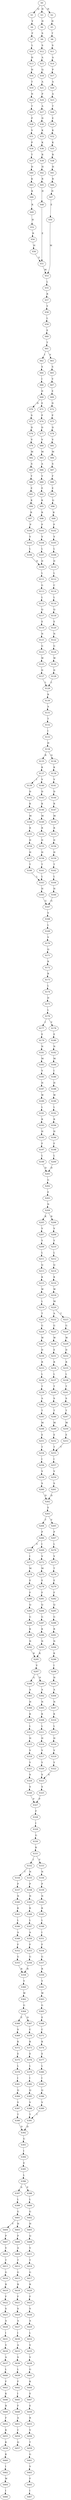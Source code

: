 strict digraph  {
	S0 -> S1 [ label = Q ];
	S0 -> S2 [ label = H ];
	S0 -> S3 [ label = H ];
	S1 -> S4 [ label = V ];
	S2 -> S5 [ label = H ];
	S3 -> S6 [ label = H ];
	S4 -> S7 [ label = F ];
	S5 -> S8 [ label = T ];
	S6 -> S9 [ label = S ];
	S7 -> S10 [ label = L ];
	S8 -> S11 [ label = S ];
	S9 -> S12 [ label = S ];
	S10 -> S13 [ label = H ];
	S11 -> S14 [ label = A ];
	S12 -> S15 [ label = A ];
	S13 -> S16 [ label = H ];
	S14 -> S17 [ label = P ];
	S15 -> S18 [ label = Q ];
	S16 -> S19 [ label = T ];
	S17 -> S20 [ label = A ];
	S18 -> S21 [ label = A ];
	S19 -> S22 [ label = N ];
	S20 -> S23 [ label = A ];
	S21 -> S24 [ label = P ];
	S22 -> S25 [ label = T ];
	S23 -> S26 [ label = T ];
	S24 -> S27 [ label = A ];
	S25 -> S28 [ label = P ];
	S26 -> S29 [ label = E ];
	S27 -> S30 [ label = D ];
	S28 -> S31 [ label = V ];
	S29 -> S32 [ label = K ];
	S30 -> S33 [ label = K ];
	S31 -> S34 [ label = P ];
	S32 -> S35 [ label = K ];
	S33 -> S36 [ label = K ];
	S34 -> S37 [ label = T ];
	S35 -> S38 [ label = R ];
	S36 -> S39 [ label = R ];
	S37 -> S40 [ label = D ];
	S38 -> S41 [ label = H ];
	S39 -> S42 [ label = H ];
	S40 -> S43 [ label = K ];
	S41 -> S44 [ label = R ];
	S42 -> S45 [ label = R ];
	S43 -> S46 [ label = K ];
	S44 -> S47 [ label = H ];
	S45 -> S48 [ label = H ];
	S46 -> S49 [ label = R ];
	S47 -> S50 [ label = E ];
	S48 -> S51 [ label = E ];
	S49 -> S52 [ label = H ];
	S50 -> S53 [ label = M ];
	S51 -> S53 [ label = M ];
	S52 -> S54 [ label = R ];
	S53 -> S55 [ label = L ];
	S54 -> S56 [ label = H ];
	S55 -> S57 [ label = R ];
	S56 -> S51 [ label = E ];
	S57 -> S58 [ label = Y ];
	S58 -> S59 [ label = L ];
	S59 -> S60 [ label = E ];
	S60 -> S61 [ label = T ];
	S61 -> S62 [ label = I ];
	S61 -> S63 [ label = V ];
	S62 -> S64 [ label = S ];
	S63 -> S65 [ label = S ];
	S64 -> S66 [ label = I ];
	S65 -> S67 [ label = V ];
	S66 -> S68 [ label = D ];
	S67 -> S69 [ label = E ];
	S68 -> S70 [ label = D ];
	S68 -> S71 [ label = E ];
	S69 -> S72 [ label = D ];
	S70 -> S73 [ label = S ];
	S71 -> S74 [ label = P ];
	S72 -> S75 [ label = P ];
	S73 -> S76 [ label = D ];
	S74 -> S77 [ label = D ];
	S75 -> S78 [ label = D ];
	S76 -> S79 [ label = V ];
	S77 -> S80 [ label = V ];
	S78 -> S81 [ label = V ];
	S79 -> S82 [ label = M ];
	S80 -> S83 [ label = M ];
	S81 -> S84 [ label = M ];
	S82 -> S85 [ label = S ];
	S83 -> S86 [ label = A ];
	S84 -> S87 [ label = S ];
	S85 -> S88 [ label = Y ];
	S86 -> S89 [ label = Y ];
	S87 -> S90 [ label = F ];
	S88 -> S91 [ label = E ];
	S89 -> S92 [ label = E ];
	S90 -> S93 [ label = E ];
	S91 -> S94 [ label = K ];
	S92 -> S95 [ label = K ];
	S93 -> S96 [ label = Q ];
	S94 -> S97 [ label = R ];
	S95 -> S98 [ label = R ];
	S96 -> S99 [ label = R ];
	S97 -> S100 [ label = P ];
	S98 -> S101 [ label = P ];
	S99 -> S102 [ label = P ];
	S100 -> S103 [ label = V ];
	S101 -> S104 [ label = V ];
	S102 -> S105 [ label = V ];
	S103 -> S106 [ label = L ];
	S104 -> S107 [ label = L ];
	S105 -> S108 [ label = L ];
	S106 -> S109 [ label = D ];
	S107 -> S109 [ label = D ];
	S108 -> S110 [ label = D ];
	S109 -> S111 [ label = L ];
	S110 -> S112 [ label = L ];
	S111 -> S113 [ label = G ];
	S112 -> S114 [ label = C ];
	S113 -> S115 [ label = L ];
	S114 -> S116 [ label = L ];
	S115 -> S117 [ label = Q ];
	S116 -> S118 [ label = Q ];
	S117 -> S119 [ label = E ];
	S118 -> S120 [ label = E ];
	S119 -> S121 [ label = N ];
	S120 -> S122 [ label = N ];
	S121 -> S123 [ label = G ];
	S122 -> S124 [ label = G ];
	S123 -> S125 [ label = W ];
	S124 -> S126 [ label = W ];
	S125 -> S127 [ label = D ];
	S126 -> S128 [ label = D ];
	S127 -> S129 [ label = L ];
	S128 -> S129 [ label = L ];
	S129 -> S130 [ label = R ];
	S130 -> S131 [ label = A ];
	S131 -> S132 [ label = T ];
	S132 -> S133 [ label = I ];
	S133 -> S134 [ label = H ];
	S134 -> S135 [ label = R ];
	S134 -> S136 [ label = Q ];
	S135 -> S137 [ label = K ];
	S136 -> S138 [ label = K ];
	S137 -> S139 [ label = I ];
	S137 -> S140 [ label = V ];
	S138 -> S141 [ label = V ];
	S139 -> S142 [ label = D ];
	S140 -> S143 [ label = D ];
	S141 -> S144 [ label = D ];
	S142 -> S145 [ label = K ];
	S143 -> S146 [ label = K ];
	S144 -> S147 [ label = R ];
	S145 -> S148 [ label = M ];
	S146 -> S149 [ label = M ];
	S147 -> S150 [ label = M ];
	S148 -> S151 [ label = R ];
	S149 -> S152 [ label = R ];
	S150 -> S153 [ label = R ];
	S151 -> S154 [ label = D ];
	S152 -> S155 [ label = D ];
	S153 -> S156 [ label = D ];
	S154 -> S157 [ label = H ];
	S155 -> S158 [ label = H ];
	S156 -> S159 [ label = H ];
	S157 -> S160 [ label = T ];
	S158 -> S161 [ label = T ];
	S159 -> S162 [ label = T ];
	S160 -> S163 [ label = L ];
	S161 -> S163 [ label = L ];
	S162 -> S164 [ label = L ];
	S163 -> S165 [ label = H ];
	S164 -> S166 [ label = H ];
	S165 -> S167 [ label = G ];
	S166 -> S167 [ label = G ];
	S167 -> S168 [ label = V ];
	S168 -> S169 [ label = L ];
	S169 -> S170 [ label = V ];
	S170 -> S171 [ label = Q ];
	S171 -> S172 [ label = R ];
	S172 -> S173 [ label = R ];
	S173 -> S174 [ label = L ];
	S174 -> S175 [ label = D ];
	S175 -> S176 [ label = L ];
	S176 -> S177 [ label = I ];
	S176 -> S178 [ label = V ];
	S177 -> S179 [ label = E ];
	S178 -> S180 [ label = E ];
	S179 -> S181 [ label = N ];
	S180 -> S182 [ label = N ];
	S181 -> S183 [ label = M ];
	S182 -> S184 [ label = M ];
	S183 -> S185 [ label = V ];
	S184 -> S186 [ label = I ];
	S185 -> S187 [ label = H ];
	S186 -> S188 [ label = H ];
	S187 -> S189 [ label = W ];
	S188 -> S190 [ label = W ];
	S189 -> S191 [ label = L ];
	S190 -> S192 [ label = L ];
	S191 -> S193 [ label = R ];
	S192 -> S194 [ label = R ];
	S193 -> S195 [ label = H ];
	S194 -> S196 [ label = H ];
	S195 -> S197 [ label = F ];
	S196 -> S198 [ label = F ];
	S197 -> S199 [ label = L ];
	S198 -> S200 [ label = L ];
	S199 -> S201 [ label = D ];
	S200 -> S201 [ label = D ];
	S201 -> S202 [ label = G ];
	S202 -> S203 [ label = E ];
	S203 -> S204 [ label = N ];
	S204 -> S205 [ label = K ];
	S204 -> S206 [ label = R ];
	S205 -> S207 [ label = V ];
	S206 -> S208 [ label = V ];
	S207 -> S209 [ label = Y ];
	S208 -> S210 [ label = Y ];
	S209 -> S211 [ label = L ];
	S210 -> S212 [ label = L ];
	S211 -> S213 [ label = Q ];
	S212 -> S214 [ label = Q ];
	S213 -> S215 [ label = K ];
	S214 -> S216 [ label = K ];
	S215 -> S217 [ label = W ];
	S216 -> S218 [ label = W ];
	S217 -> S219 [ label = L ];
	S218 -> S220 [ label = M ];
	S219 -> S221 [ label = T ];
	S220 -> S222 [ label = A ];
	S220 -> S223 [ label = T ];
	S221 -> S224 [ label = G ];
	S222 -> S225 [ label = G ];
	S223 -> S226 [ label = G ];
	S224 -> S227 [ label = W ];
	S225 -> S228 [ label = W ];
	S226 -> S229 [ label = W ];
	S227 -> S230 [ label = D ];
	S228 -> S231 [ label = E ];
	S229 -> S232 [ label = D ];
	S230 -> S233 [ label = R ];
	S231 -> S234 [ label = R ];
	S232 -> S235 [ label = R ];
	S233 -> S236 [ label = L ];
	S234 -> S237 [ label = L ];
	S235 -> S238 [ label = L ];
	S236 -> S239 [ label = T ];
	S237 -> S240 [ label = T ];
	S238 -> S241 [ label = T ];
	S239 -> S242 [ label = A ];
	S240 -> S243 [ label = S ];
	S241 -> S244 [ label = S ];
	S242 -> S245 [ label = T ];
	S243 -> S246 [ label = T ];
	S244 -> S247 [ label = T ];
	S245 -> S248 [ label = M ];
	S246 -> S249 [ label = M ];
	S247 -> S250 [ label = M ];
	S248 -> S251 [ label = E ];
	S249 -> S252 [ label = E ];
	S250 -> S253 [ label = E ];
	S251 -> S254 [ label = T ];
	S252 -> S255 [ label = T ];
	S253 -> S255 [ label = T ];
	S254 -> S256 [ label = I ];
	S255 -> S257 [ label = I ];
	S256 -> S258 [ label = V ];
	S257 -> S259 [ label = V ];
	S258 -> S260 [ label = S ];
	S259 -> S261 [ label = S ];
	S260 -> S262 [ label = D ];
	S261 -> S262 [ label = D ];
	S262 -> S263 [ label = E ];
	S263 -> S264 [ label = T ];
	S263 -> S265 [ label = V ];
	S264 -> S266 [ label = P ];
	S265 -> S267 [ label = P ];
	S266 -> S268 [ label = V ];
	S266 -> S269 [ label = I ];
	S267 -> S270 [ label = L ];
	S268 -> S271 [ label = I ];
	S269 -> S272 [ label = V ];
	S270 -> S273 [ label = V ];
	S271 -> S274 [ label = M ];
	S272 -> S275 [ label = M ];
	S273 -> S276 [ label = T ];
	S274 -> S277 [ label = E ];
	S275 -> S278 [ label = E ];
	S276 -> S279 [ label = E ];
	S277 -> S280 [ label = F ];
	S278 -> S281 [ label = F ];
	S279 -> S282 [ label = F ];
	S280 -> S283 [ label = Q ];
	S281 -> S284 [ label = Q ];
	S282 -> S285 [ label = Q ];
	S283 -> S286 [ label = G ];
	S284 -> S287 [ label = G ];
	S285 -> S288 [ label = G ];
	S286 -> S289 [ label = K ];
	S287 -> S290 [ label = K ];
	S288 -> S291 [ label = R ];
	S289 -> S292 [ label = N ];
	S290 -> S293 [ label = N ];
	S291 -> S294 [ label = N ];
	S292 -> S295 [ label = K ];
	S293 -> S295 [ label = K ];
	S294 -> S296 [ label = K ];
	S295 -> S297 [ label = V ];
	S296 -> S298 [ label = I ];
	S297 -> S299 [ label = N ];
	S297 -> S300 [ label = G ];
	S298 -> S301 [ label = H ];
	S299 -> S302 [ label = A ];
	S300 -> S303 [ label = A ];
	S301 -> S304 [ label = A ];
	S302 -> S305 [ label = N ];
	S303 -> S306 [ label = H ];
	S304 -> S307 [ label = N ];
	S305 -> S308 [ label = K ];
	S306 -> S309 [ label = K ];
	S307 -> S310 [ label = K ];
	S308 -> S311 [ label = L ];
	S309 -> S312 [ label = L ];
	S310 -> S313 [ label = L ];
	S311 -> S314 [ label = H ];
	S312 -> S315 [ label = H ];
	S313 -> S316 [ label = H ];
	S314 -> S317 [ label = V ];
	S315 -> S318 [ label = V ];
	S316 -> S319 [ label = V ];
	S317 -> S320 [ label = Y ];
	S318 -> S321 [ label = Y ];
	S319 -> S322 [ label = Y ];
	S320 -> S323 [ label = S ];
	S321 -> S324 [ label = S ];
	S322 -> S323 [ label = S ];
	S323 -> S325 [ label = S ];
	S324 -> S326 [ label = S ];
	S325 -> S327 [ label = P ];
	S326 -> S327 [ label = P ];
	S327 -> S328 [ label = F ];
	S328 -> S329 [ label = I ];
	S329 -> S330 [ label = G ];
	S330 -> S331 [ label = K ];
	S331 -> S332 [ label = I ];
	S331 -> S333 [ label = V ];
	S332 -> S334 [ label = T ];
	S332 -> S335 [ label = N ];
	S333 -> S336 [ label = N ];
	S334 -> S337 [ label = P ];
	S335 -> S338 [ label = P ];
	S336 -> S339 [ label = P ];
	S337 -> S340 [ label = N ];
	S338 -> S341 [ label = N ];
	S339 -> S342 [ label = N ];
	S340 -> S343 [ label = K ];
	S341 -> S344 [ label = K ];
	S342 -> S345 [ label = K ];
	S343 -> S346 [ label = L ];
	S344 -> S347 [ label = L ];
	S345 -> S348 [ label = L ];
	S346 -> S349 [ label = A ];
	S347 -> S350 [ label = A ];
	S348 -> S351 [ label = I ];
	S349 -> S352 [ label = F ];
	S350 -> S353 [ label = F ];
	S351 -> S354 [ label = F ];
	S352 -> S355 [ label = G ];
	S353 -> S356 [ label = G ];
	S354 -> S357 [ label = G ];
	S355 -> S358 [ label = R ];
	S356 -> S358 [ label = R ];
	S357 -> S359 [ label = R ];
	S358 -> S360 [ label = Y ];
	S359 -> S361 [ label = Y ];
	S360 -> S362 [ label = W ];
	S361 -> S363 [ label = W ];
	S362 -> S364 [ label = G ];
	S363 -> S365 [ label = G ];
	S364 -> S366 [ label = E ];
	S364 -> S367 [ label = D ];
	S365 -> S368 [ label = E ];
	S366 -> S369 [ label = S ];
	S367 -> S370 [ label = C ];
	S368 -> S371 [ label = C ];
	S369 -> S372 [ label = K ];
	S370 -> S373 [ label = K ];
	S371 -> S374 [ label = K ];
	S372 -> S375 [ label = E ];
	S373 -> S376 [ label = E ];
	S374 -> S377 [ label = E ];
	S375 -> S378 [ label = L ];
	S376 -> S379 [ label = L ];
	S377 -> S380 [ label = L ];
	S378 -> S381 [ label = I ];
	S379 -> S382 [ label = I ];
	S380 -> S383 [ label = I ];
	S381 -> S384 [ label = Q ];
	S382 -> S385 [ label = Q ];
	S383 -> S386 [ label = Q ];
	S384 -> S387 [ label = V ];
	S385 -> S388 [ label = V ];
	S386 -> S389 [ label = V ];
	S387 -> S390 [ label = T ];
	S388 -> S391 [ label = T ];
	S389 -> S391 [ label = T ];
	S390 -> S392 [ label = D ];
	S391 -> S392 [ label = D ];
	S392 -> S393 [ label = G ];
	S393 -> S394 [ label = I ];
	S394 -> S395 [ label = E ];
	S395 -> S396 [ label = L ];
	S396 -> S397 [ label = S ];
	S396 -> S398 [ label = P ];
	S397 -> S399 [ label = L ];
	S398 -> S400 [ label = L ];
	S399 -> S401 [ label = G ];
	S400 -> S402 [ label = G ];
	S401 -> S403 [ label = H ];
	S401 -> S404 [ label = Y ];
	S402 -> S405 [ label = H ];
	S403 -> S406 [ label = P ];
	S404 -> S407 [ label = P ];
	S405 -> S408 [ label = Q ];
	S406 -> S409 [ label = A ];
	S407 -> S410 [ label = V ];
	S408 -> S411 [ label = V ];
	S409 -> S412 [ label = T ];
	S410 -> S413 [ label = T ];
	S411 -> S414 [ label = T ];
	S412 -> S415 [ label = G ];
	S413 -> S416 [ label = G ];
	S414 -> S417 [ label = G ];
	S415 -> S418 [ label = R ];
	S416 -> S419 [ label = R ];
	S417 -> S420 [ label = R ];
	S418 -> S421 [ label = F ];
	S419 -> S422 [ label = F ];
	S420 -> S423 [ label = F ];
	S421 -> S424 [ label = S ];
	S422 -> S425 [ label = S ];
	S423 -> S426 [ label = S ];
	S424 -> S427 [ label = A ];
	S425 -> S428 [ label = A ];
	S426 -> S429 [ label = A ];
	S427 -> S430 [ label = I ];
	S428 -> S431 [ label = I ];
	S429 -> S432 [ label = L ];
	S430 -> S433 [ label = A ];
	S431 -> S434 [ label = V ];
	S432 -> S435 [ label = V ];
	S433 -> S436 [ label = S ];
	S434 -> S437 [ label = A ];
	S435 -> S438 [ label = V ];
	S436 -> S439 [ label = L ];
	S437 -> S440 [ label = L ];
	S438 -> S441 [ label = G ];
	S439 -> S442 [ label = F ];
	S440 -> S443 [ label = F ];
	S441 -> S444 [ label = K ];
	S442 -> S445 [ label = I ];
	S443 -> S446 [ label = K ];
	S444 -> S447 [ label = E ];
	S445 -> S448 [ label = F ];
	S446 -> S449 [ label = R ];
	S447 -> S450 [ label = E ];
	S448 -> S451 [ label = A ];
	S449 -> S452 [ label = F ];
	S450 -> S453 [ label = R ];
	S451 -> S454 [ label = C ];
	S452 -> S455 [ label = K ];
	S453 -> S456 [ label = V ];
	S454 -> S457 [ label = Q ];
	S455 -> S458 [ label = K ];
	S456 -> S459 [ label = T ];
	S458 -> S460 [ label = K ];
	S459 -> S461 [ label = G ];
	S460 -> S462 [ label = I ];
	S461 -> S463 [ label = V ];
	S462 -> S464 [ label = W ];
	S463 -> S465 [ label = F ];
	S464 -> S466 [ label = I ];
	S465 -> S467 [ label = I ];
}
